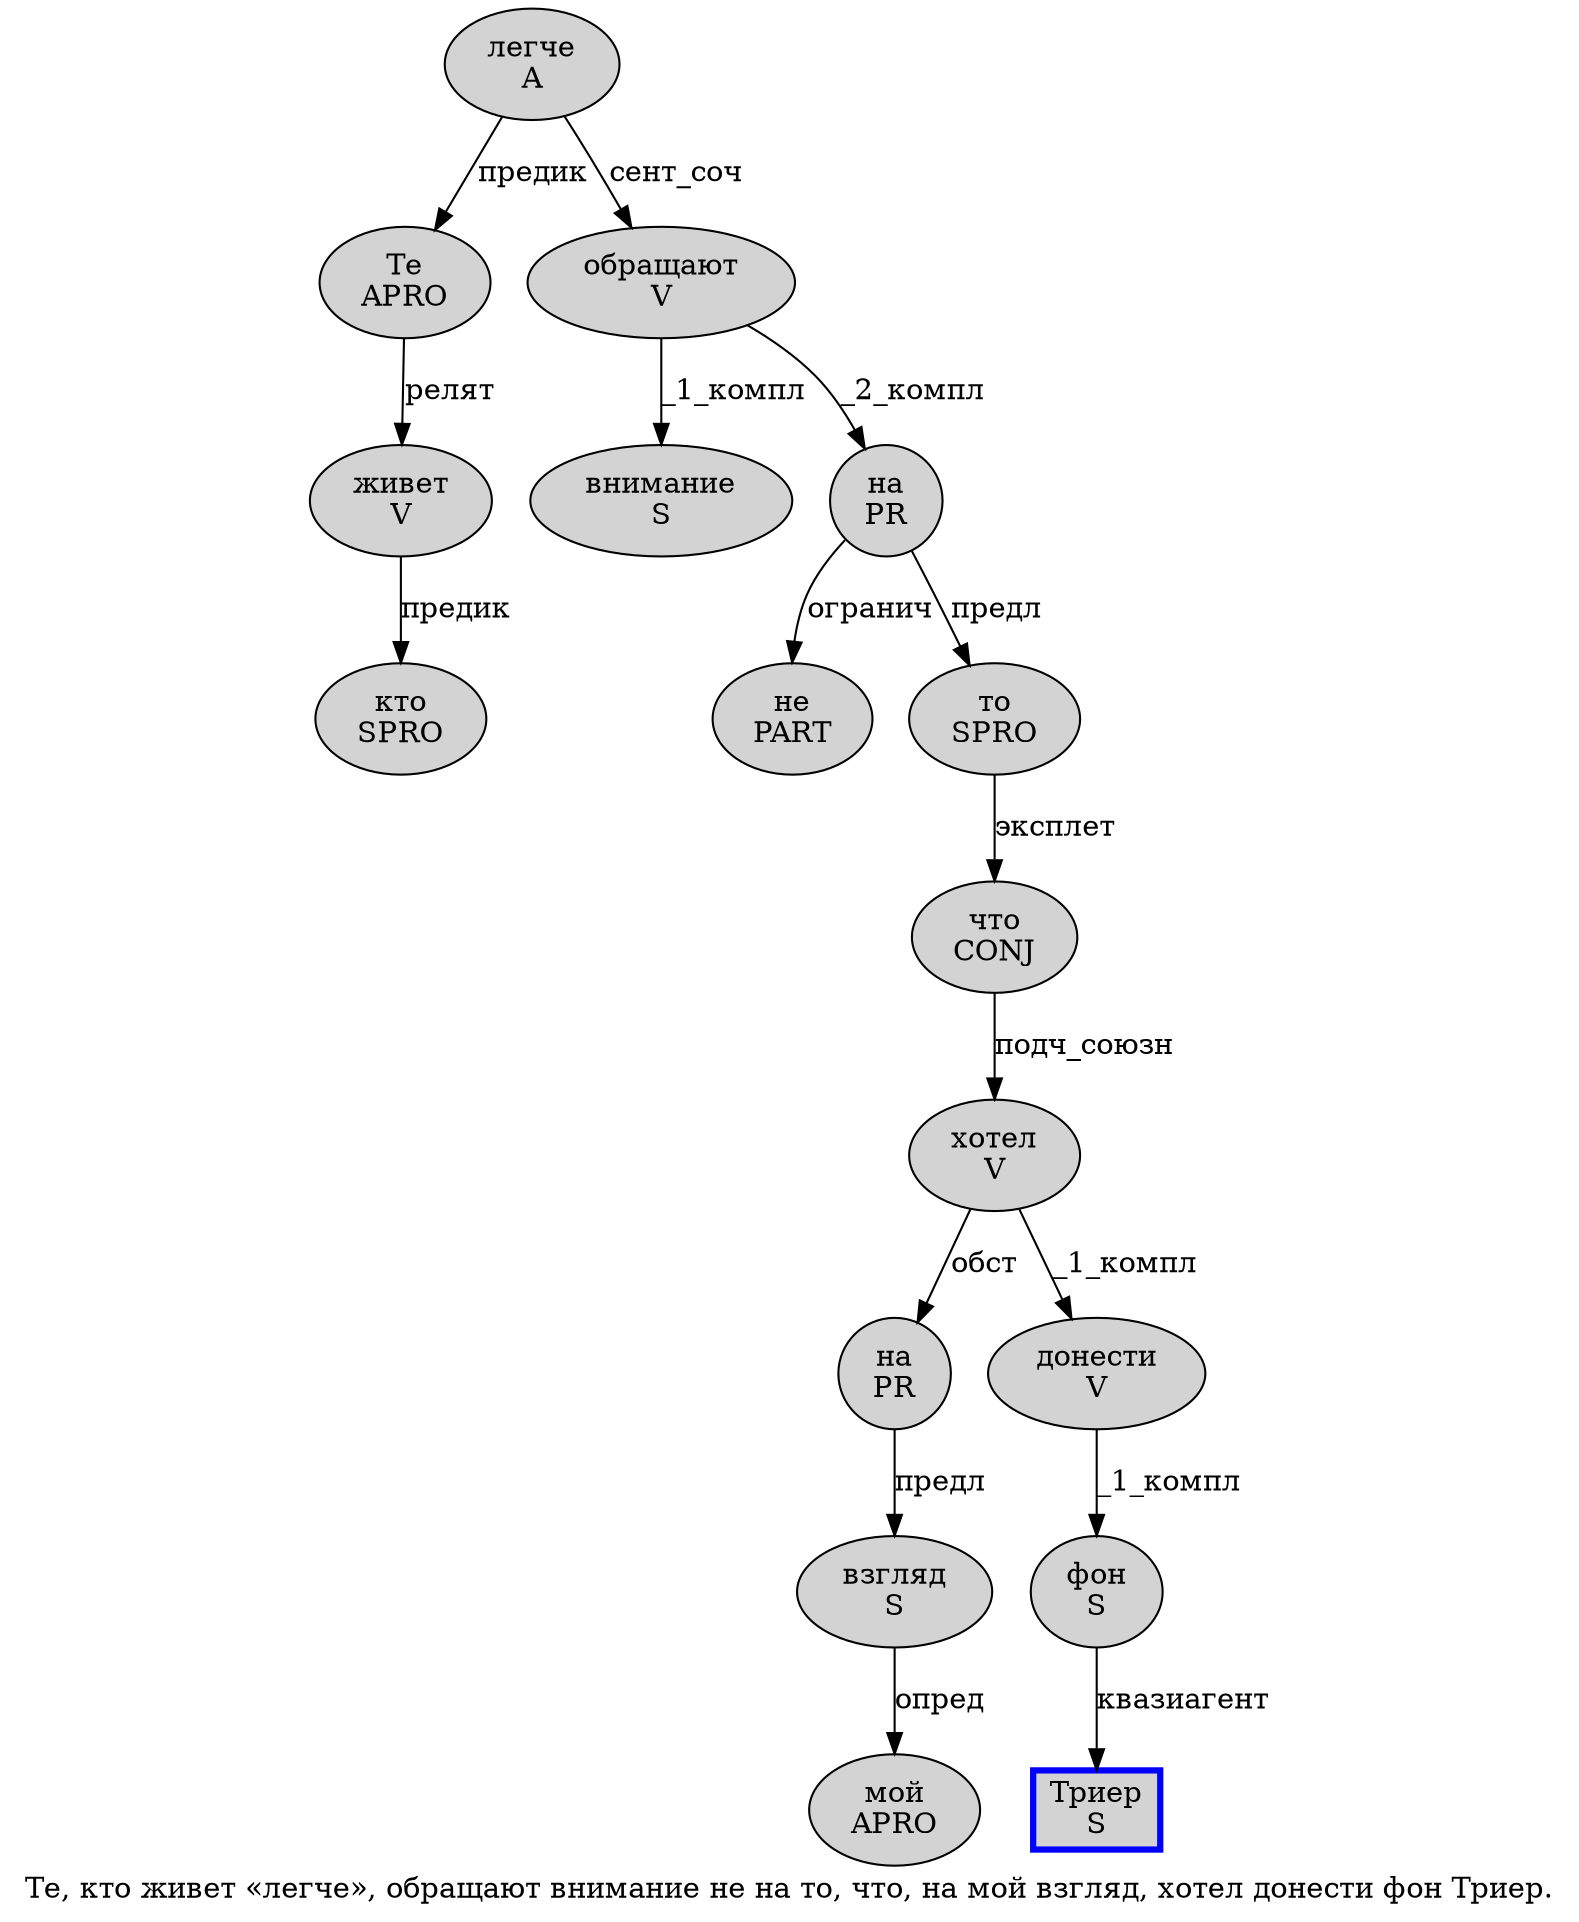 digraph SENTENCE_1302 {
	graph [label="Те, кто живет «легче», обращают внимание не на то, что, на мой взгляд, хотел донести фон Триер."]
	node [style=filled]
		0 [label="Те
APRO" color="" fillcolor=lightgray penwidth=1 shape=ellipse]
		2 [label="кто
SPRO" color="" fillcolor=lightgray penwidth=1 shape=ellipse]
		3 [label="живет
V" color="" fillcolor=lightgray penwidth=1 shape=ellipse]
		5 [label="легче
A" color="" fillcolor=lightgray penwidth=1 shape=ellipse]
		8 [label="обращают
V" color="" fillcolor=lightgray penwidth=1 shape=ellipse]
		9 [label="внимание
S" color="" fillcolor=lightgray penwidth=1 shape=ellipse]
		10 [label="не
PART" color="" fillcolor=lightgray penwidth=1 shape=ellipse]
		11 [label="на
PR" color="" fillcolor=lightgray penwidth=1 shape=ellipse]
		12 [label="то
SPRO" color="" fillcolor=lightgray penwidth=1 shape=ellipse]
		14 [label="что
CONJ" color="" fillcolor=lightgray penwidth=1 shape=ellipse]
		16 [label="на
PR" color="" fillcolor=lightgray penwidth=1 shape=ellipse]
		17 [label="мой
APRO" color="" fillcolor=lightgray penwidth=1 shape=ellipse]
		18 [label="взгляд
S" color="" fillcolor=lightgray penwidth=1 shape=ellipse]
		20 [label="хотел
V" color="" fillcolor=lightgray penwidth=1 shape=ellipse]
		21 [label="донести
V" color="" fillcolor=lightgray penwidth=1 shape=ellipse]
		22 [label="фон
S" color="" fillcolor=lightgray penwidth=1 shape=ellipse]
		23 [label="Триер
S" color=blue fillcolor=lightgray penwidth=3 shape=box]
			8 -> 9 [label="_1_компл"]
			8 -> 11 [label="_2_компл"]
			14 -> 20 [label="подч_союзн"]
			0 -> 3 [label="релят"]
			21 -> 22 [label="_1_компл"]
			20 -> 16 [label="обст"]
			20 -> 21 [label="_1_компл"]
			5 -> 0 [label="предик"]
			5 -> 8 [label="сент_соч"]
			18 -> 17 [label="опред"]
			3 -> 2 [label="предик"]
			11 -> 10 [label="огранич"]
			11 -> 12 [label="предл"]
			12 -> 14 [label="эксплет"]
			16 -> 18 [label="предл"]
			22 -> 23 [label="квазиагент"]
}